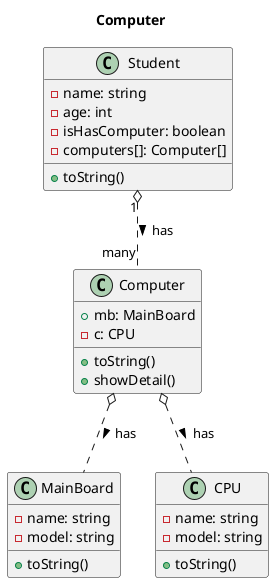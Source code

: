 @startuml

title Computer

class MainBoard {
    -name: string
    -model: string
    +toString()
}

class CPU {
    -name: string
    -model: string
    +toString()
}

class Computer {
    +mb: MainBoard
    -c: CPU
    +toString()
    +showDetail()
}

class Student {
    -name: string
    -age: int
    -isHasComputer: boolean
    -computers[]: Computer[]
    +toString()
}

Computer o.. MainBoard : has >
Computer o.. CPU : has >
Student "1" o.. "many" Computer : has >


@enduml